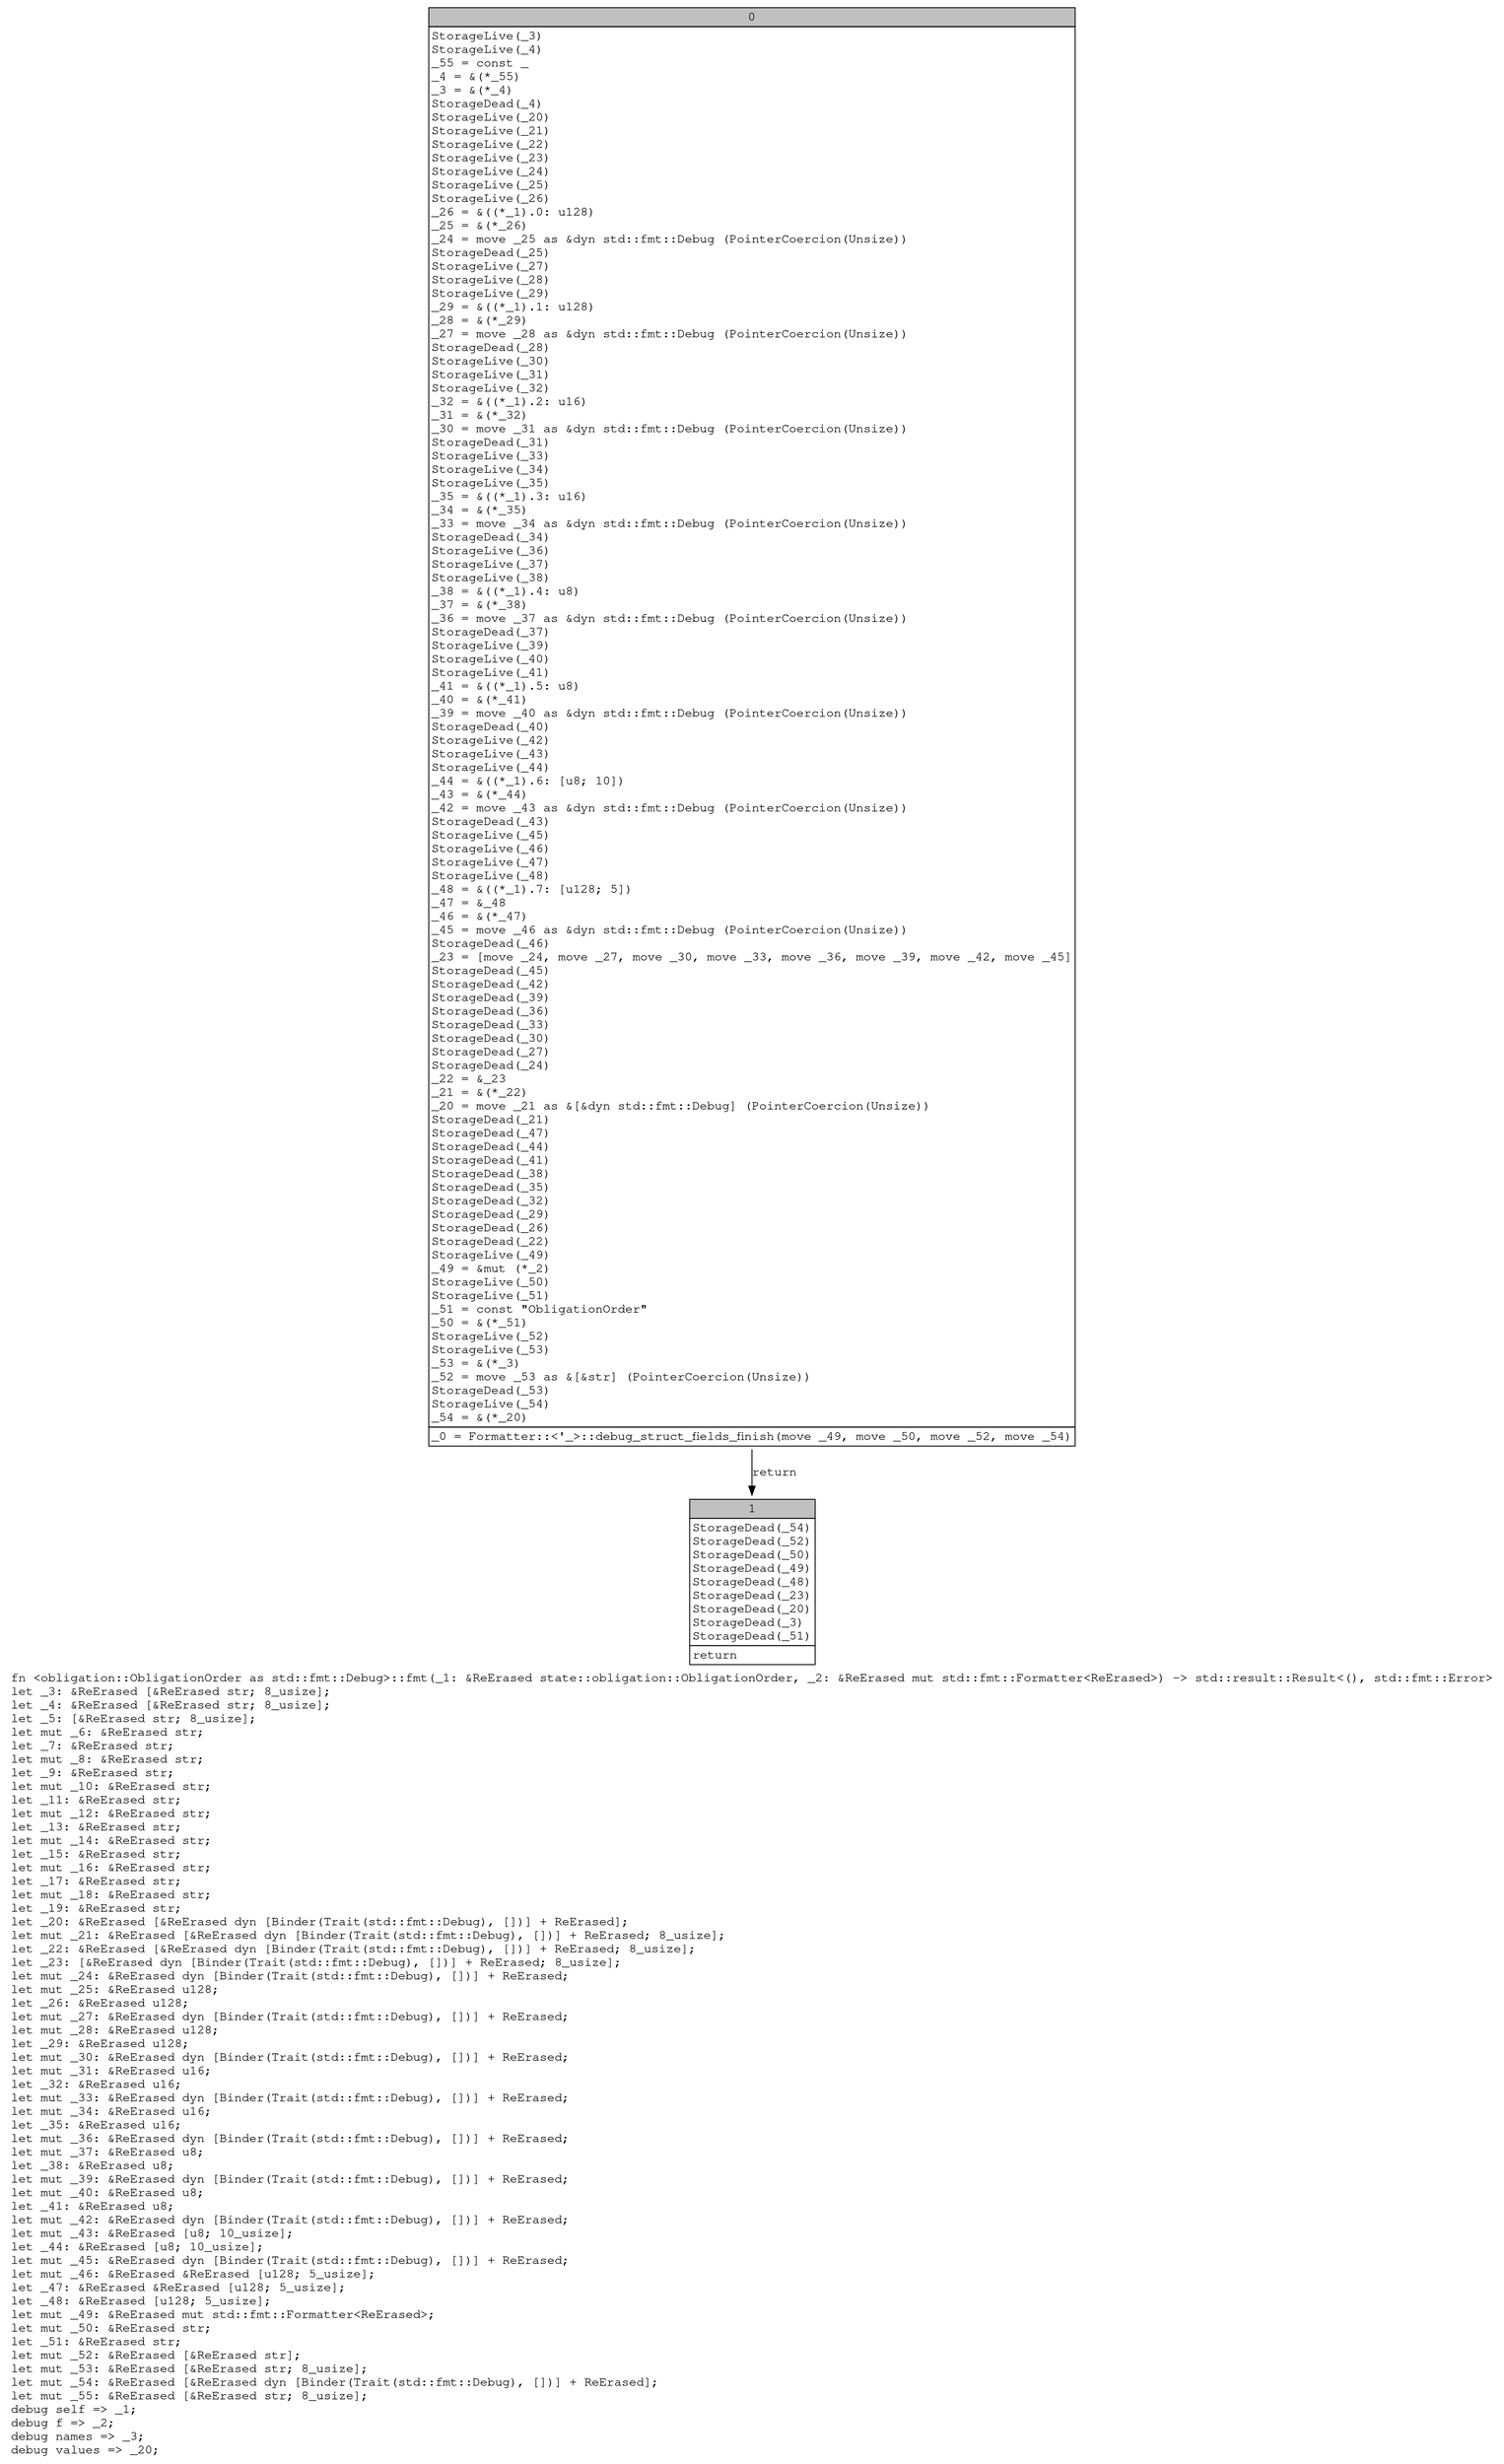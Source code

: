 digraph Mir_0_8384 {
    graph [fontname="Courier, monospace"];
    node [fontname="Courier, monospace"];
    edge [fontname="Courier, monospace"];
    label=<fn &lt;obligation::ObligationOrder as std::fmt::Debug&gt;::fmt(_1: &amp;ReErased state::obligation::ObligationOrder, _2: &amp;ReErased mut std::fmt::Formatter&lt;ReErased&gt;) -&gt; std::result::Result&lt;(), std::fmt::Error&gt;<br align="left"/>let _3: &amp;ReErased [&amp;ReErased str; 8_usize];<br align="left"/>let _4: &amp;ReErased [&amp;ReErased str; 8_usize];<br align="left"/>let _5: [&amp;ReErased str; 8_usize];<br align="left"/>let mut _6: &amp;ReErased str;<br align="left"/>let _7: &amp;ReErased str;<br align="left"/>let mut _8: &amp;ReErased str;<br align="left"/>let _9: &amp;ReErased str;<br align="left"/>let mut _10: &amp;ReErased str;<br align="left"/>let _11: &amp;ReErased str;<br align="left"/>let mut _12: &amp;ReErased str;<br align="left"/>let _13: &amp;ReErased str;<br align="left"/>let mut _14: &amp;ReErased str;<br align="left"/>let _15: &amp;ReErased str;<br align="left"/>let mut _16: &amp;ReErased str;<br align="left"/>let _17: &amp;ReErased str;<br align="left"/>let mut _18: &amp;ReErased str;<br align="left"/>let _19: &amp;ReErased str;<br align="left"/>let _20: &amp;ReErased [&amp;ReErased dyn [Binder(Trait(std::fmt::Debug), [])] + ReErased];<br align="left"/>let mut _21: &amp;ReErased [&amp;ReErased dyn [Binder(Trait(std::fmt::Debug), [])] + ReErased; 8_usize];<br align="left"/>let _22: &amp;ReErased [&amp;ReErased dyn [Binder(Trait(std::fmt::Debug), [])] + ReErased; 8_usize];<br align="left"/>let _23: [&amp;ReErased dyn [Binder(Trait(std::fmt::Debug), [])] + ReErased; 8_usize];<br align="left"/>let mut _24: &amp;ReErased dyn [Binder(Trait(std::fmt::Debug), [])] + ReErased;<br align="left"/>let mut _25: &amp;ReErased u128;<br align="left"/>let _26: &amp;ReErased u128;<br align="left"/>let mut _27: &amp;ReErased dyn [Binder(Trait(std::fmt::Debug), [])] + ReErased;<br align="left"/>let mut _28: &amp;ReErased u128;<br align="left"/>let _29: &amp;ReErased u128;<br align="left"/>let mut _30: &amp;ReErased dyn [Binder(Trait(std::fmt::Debug), [])] + ReErased;<br align="left"/>let mut _31: &amp;ReErased u16;<br align="left"/>let _32: &amp;ReErased u16;<br align="left"/>let mut _33: &amp;ReErased dyn [Binder(Trait(std::fmt::Debug), [])] + ReErased;<br align="left"/>let mut _34: &amp;ReErased u16;<br align="left"/>let _35: &amp;ReErased u16;<br align="left"/>let mut _36: &amp;ReErased dyn [Binder(Trait(std::fmt::Debug), [])] + ReErased;<br align="left"/>let mut _37: &amp;ReErased u8;<br align="left"/>let _38: &amp;ReErased u8;<br align="left"/>let mut _39: &amp;ReErased dyn [Binder(Trait(std::fmt::Debug), [])] + ReErased;<br align="left"/>let mut _40: &amp;ReErased u8;<br align="left"/>let _41: &amp;ReErased u8;<br align="left"/>let mut _42: &amp;ReErased dyn [Binder(Trait(std::fmt::Debug), [])] + ReErased;<br align="left"/>let mut _43: &amp;ReErased [u8; 10_usize];<br align="left"/>let _44: &amp;ReErased [u8; 10_usize];<br align="left"/>let mut _45: &amp;ReErased dyn [Binder(Trait(std::fmt::Debug), [])] + ReErased;<br align="left"/>let mut _46: &amp;ReErased &amp;ReErased [u128; 5_usize];<br align="left"/>let _47: &amp;ReErased &amp;ReErased [u128; 5_usize];<br align="left"/>let _48: &amp;ReErased [u128; 5_usize];<br align="left"/>let mut _49: &amp;ReErased mut std::fmt::Formatter&lt;ReErased&gt;;<br align="left"/>let mut _50: &amp;ReErased str;<br align="left"/>let _51: &amp;ReErased str;<br align="left"/>let mut _52: &amp;ReErased [&amp;ReErased str];<br align="left"/>let mut _53: &amp;ReErased [&amp;ReErased str; 8_usize];<br align="left"/>let mut _54: &amp;ReErased [&amp;ReErased dyn [Binder(Trait(std::fmt::Debug), [])] + ReErased];<br align="left"/>let mut _55: &amp;ReErased [&amp;ReErased str; 8_usize];<br align="left"/>debug self =&gt; _1;<br align="left"/>debug f =&gt; _2;<br align="left"/>debug names =&gt; _3;<br align="left"/>debug values =&gt; _20;<br align="left"/>>;
    bb0__0_8384 [shape="none", label=<<table border="0" cellborder="1" cellspacing="0"><tr><td bgcolor="gray" align="center" colspan="1">0</td></tr><tr><td align="left" balign="left">StorageLive(_3)<br/>StorageLive(_4)<br/>_55 = const _<br/>_4 = &amp;(*_55)<br/>_3 = &amp;(*_4)<br/>StorageDead(_4)<br/>StorageLive(_20)<br/>StorageLive(_21)<br/>StorageLive(_22)<br/>StorageLive(_23)<br/>StorageLive(_24)<br/>StorageLive(_25)<br/>StorageLive(_26)<br/>_26 = &amp;((*_1).0: u128)<br/>_25 = &amp;(*_26)<br/>_24 = move _25 as &amp;dyn std::fmt::Debug (PointerCoercion(Unsize))<br/>StorageDead(_25)<br/>StorageLive(_27)<br/>StorageLive(_28)<br/>StorageLive(_29)<br/>_29 = &amp;((*_1).1: u128)<br/>_28 = &amp;(*_29)<br/>_27 = move _28 as &amp;dyn std::fmt::Debug (PointerCoercion(Unsize))<br/>StorageDead(_28)<br/>StorageLive(_30)<br/>StorageLive(_31)<br/>StorageLive(_32)<br/>_32 = &amp;((*_1).2: u16)<br/>_31 = &amp;(*_32)<br/>_30 = move _31 as &amp;dyn std::fmt::Debug (PointerCoercion(Unsize))<br/>StorageDead(_31)<br/>StorageLive(_33)<br/>StorageLive(_34)<br/>StorageLive(_35)<br/>_35 = &amp;((*_1).3: u16)<br/>_34 = &amp;(*_35)<br/>_33 = move _34 as &amp;dyn std::fmt::Debug (PointerCoercion(Unsize))<br/>StorageDead(_34)<br/>StorageLive(_36)<br/>StorageLive(_37)<br/>StorageLive(_38)<br/>_38 = &amp;((*_1).4: u8)<br/>_37 = &amp;(*_38)<br/>_36 = move _37 as &amp;dyn std::fmt::Debug (PointerCoercion(Unsize))<br/>StorageDead(_37)<br/>StorageLive(_39)<br/>StorageLive(_40)<br/>StorageLive(_41)<br/>_41 = &amp;((*_1).5: u8)<br/>_40 = &amp;(*_41)<br/>_39 = move _40 as &amp;dyn std::fmt::Debug (PointerCoercion(Unsize))<br/>StorageDead(_40)<br/>StorageLive(_42)<br/>StorageLive(_43)<br/>StorageLive(_44)<br/>_44 = &amp;((*_1).6: [u8; 10])<br/>_43 = &amp;(*_44)<br/>_42 = move _43 as &amp;dyn std::fmt::Debug (PointerCoercion(Unsize))<br/>StorageDead(_43)<br/>StorageLive(_45)<br/>StorageLive(_46)<br/>StorageLive(_47)<br/>StorageLive(_48)<br/>_48 = &amp;((*_1).7: [u128; 5])<br/>_47 = &amp;_48<br/>_46 = &amp;(*_47)<br/>_45 = move _46 as &amp;dyn std::fmt::Debug (PointerCoercion(Unsize))<br/>StorageDead(_46)<br/>_23 = [move _24, move _27, move _30, move _33, move _36, move _39, move _42, move _45]<br/>StorageDead(_45)<br/>StorageDead(_42)<br/>StorageDead(_39)<br/>StorageDead(_36)<br/>StorageDead(_33)<br/>StorageDead(_30)<br/>StorageDead(_27)<br/>StorageDead(_24)<br/>_22 = &amp;_23<br/>_21 = &amp;(*_22)<br/>_20 = move _21 as &amp;[&amp;dyn std::fmt::Debug] (PointerCoercion(Unsize))<br/>StorageDead(_21)<br/>StorageDead(_47)<br/>StorageDead(_44)<br/>StorageDead(_41)<br/>StorageDead(_38)<br/>StorageDead(_35)<br/>StorageDead(_32)<br/>StorageDead(_29)<br/>StorageDead(_26)<br/>StorageDead(_22)<br/>StorageLive(_49)<br/>_49 = &amp;mut (*_2)<br/>StorageLive(_50)<br/>StorageLive(_51)<br/>_51 = const &quot;ObligationOrder&quot;<br/>_50 = &amp;(*_51)<br/>StorageLive(_52)<br/>StorageLive(_53)<br/>_53 = &amp;(*_3)<br/>_52 = move _53 as &amp;[&amp;str] (PointerCoercion(Unsize))<br/>StorageDead(_53)<br/>StorageLive(_54)<br/>_54 = &amp;(*_20)<br/></td></tr><tr><td align="left">_0 = Formatter::&lt;'_&gt;::debug_struct_fields_finish(move _49, move _50, move _52, move _54)</td></tr></table>>];
    bb1__0_8384 [shape="none", label=<<table border="0" cellborder="1" cellspacing="0"><tr><td bgcolor="gray" align="center" colspan="1">1</td></tr><tr><td align="left" balign="left">StorageDead(_54)<br/>StorageDead(_52)<br/>StorageDead(_50)<br/>StorageDead(_49)<br/>StorageDead(_48)<br/>StorageDead(_23)<br/>StorageDead(_20)<br/>StorageDead(_3)<br/>StorageDead(_51)<br/></td></tr><tr><td align="left">return</td></tr></table>>];
    bb0__0_8384 -> bb1__0_8384 [label="return"];
}

